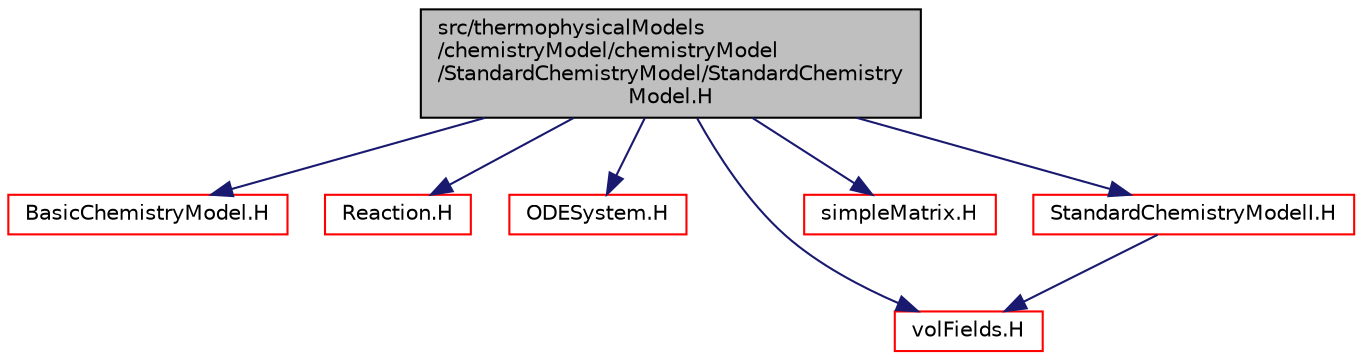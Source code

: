 digraph "src/thermophysicalModels/chemistryModel/chemistryModel/StandardChemistryModel/StandardChemistryModel.H"
{
  bgcolor="transparent";
  edge [fontname="Helvetica",fontsize="10",labelfontname="Helvetica",labelfontsize="10"];
  node [fontname="Helvetica",fontsize="10",shape=record];
  Node1 [label="src/thermophysicalModels\l/chemistryModel/chemistryModel\l/StandardChemistryModel/StandardChemistry\lModel.H",height=0.2,width=0.4,color="black", fillcolor="grey75", style="filled" fontcolor="black"];
  Node1 -> Node2 [color="midnightblue",fontsize="10",style="solid",fontname="Helvetica"];
  Node2 [label="BasicChemistryModel.H",height=0.2,width=0.4,color="red",URL="$BasicChemistryModel_8H.html"];
  Node1 -> Node3 [color="midnightblue",fontsize="10",style="solid",fontname="Helvetica"];
  Node3 [label="Reaction.H",height=0.2,width=0.4,color="red",URL="$Reaction_8H.html"];
  Node1 -> Node4 [color="midnightblue",fontsize="10",style="solid",fontname="Helvetica"];
  Node4 [label="ODESystem.H",height=0.2,width=0.4,color="red",URL="$ODESystem_8H.html"];
  Node1 -> Node5 [color="midnightblue",fontsize="10",style="solid",fontname="Helvetica"];
  Node5 [label="volFields.H",height=0.2,width=0.4,color="red",URL="$volFields_8H.html"];
  Node1 -> Node6 [color="midnightblue",fontsize="10",style="solid",fontname="Helvetica"];
  Node6 [label="simpleMatrix.H",height=0.2,width=0.4,color="red",URL="$simpleMatrix_8H.html"];
  Node1 -> Node7 [color="midnightblue",fontsize="10",style="solid",fontname="Helvetica"];
  Node7 [label="StandardChemistryModelI.H",height=0.2,width=0.4,color="red",URL="$StandardChemistryModelI_8H.html"];
  Node7 -> Node5 [color="midnightblue",fontsize="10",style="solid",fontname="Helvetica"];
}
